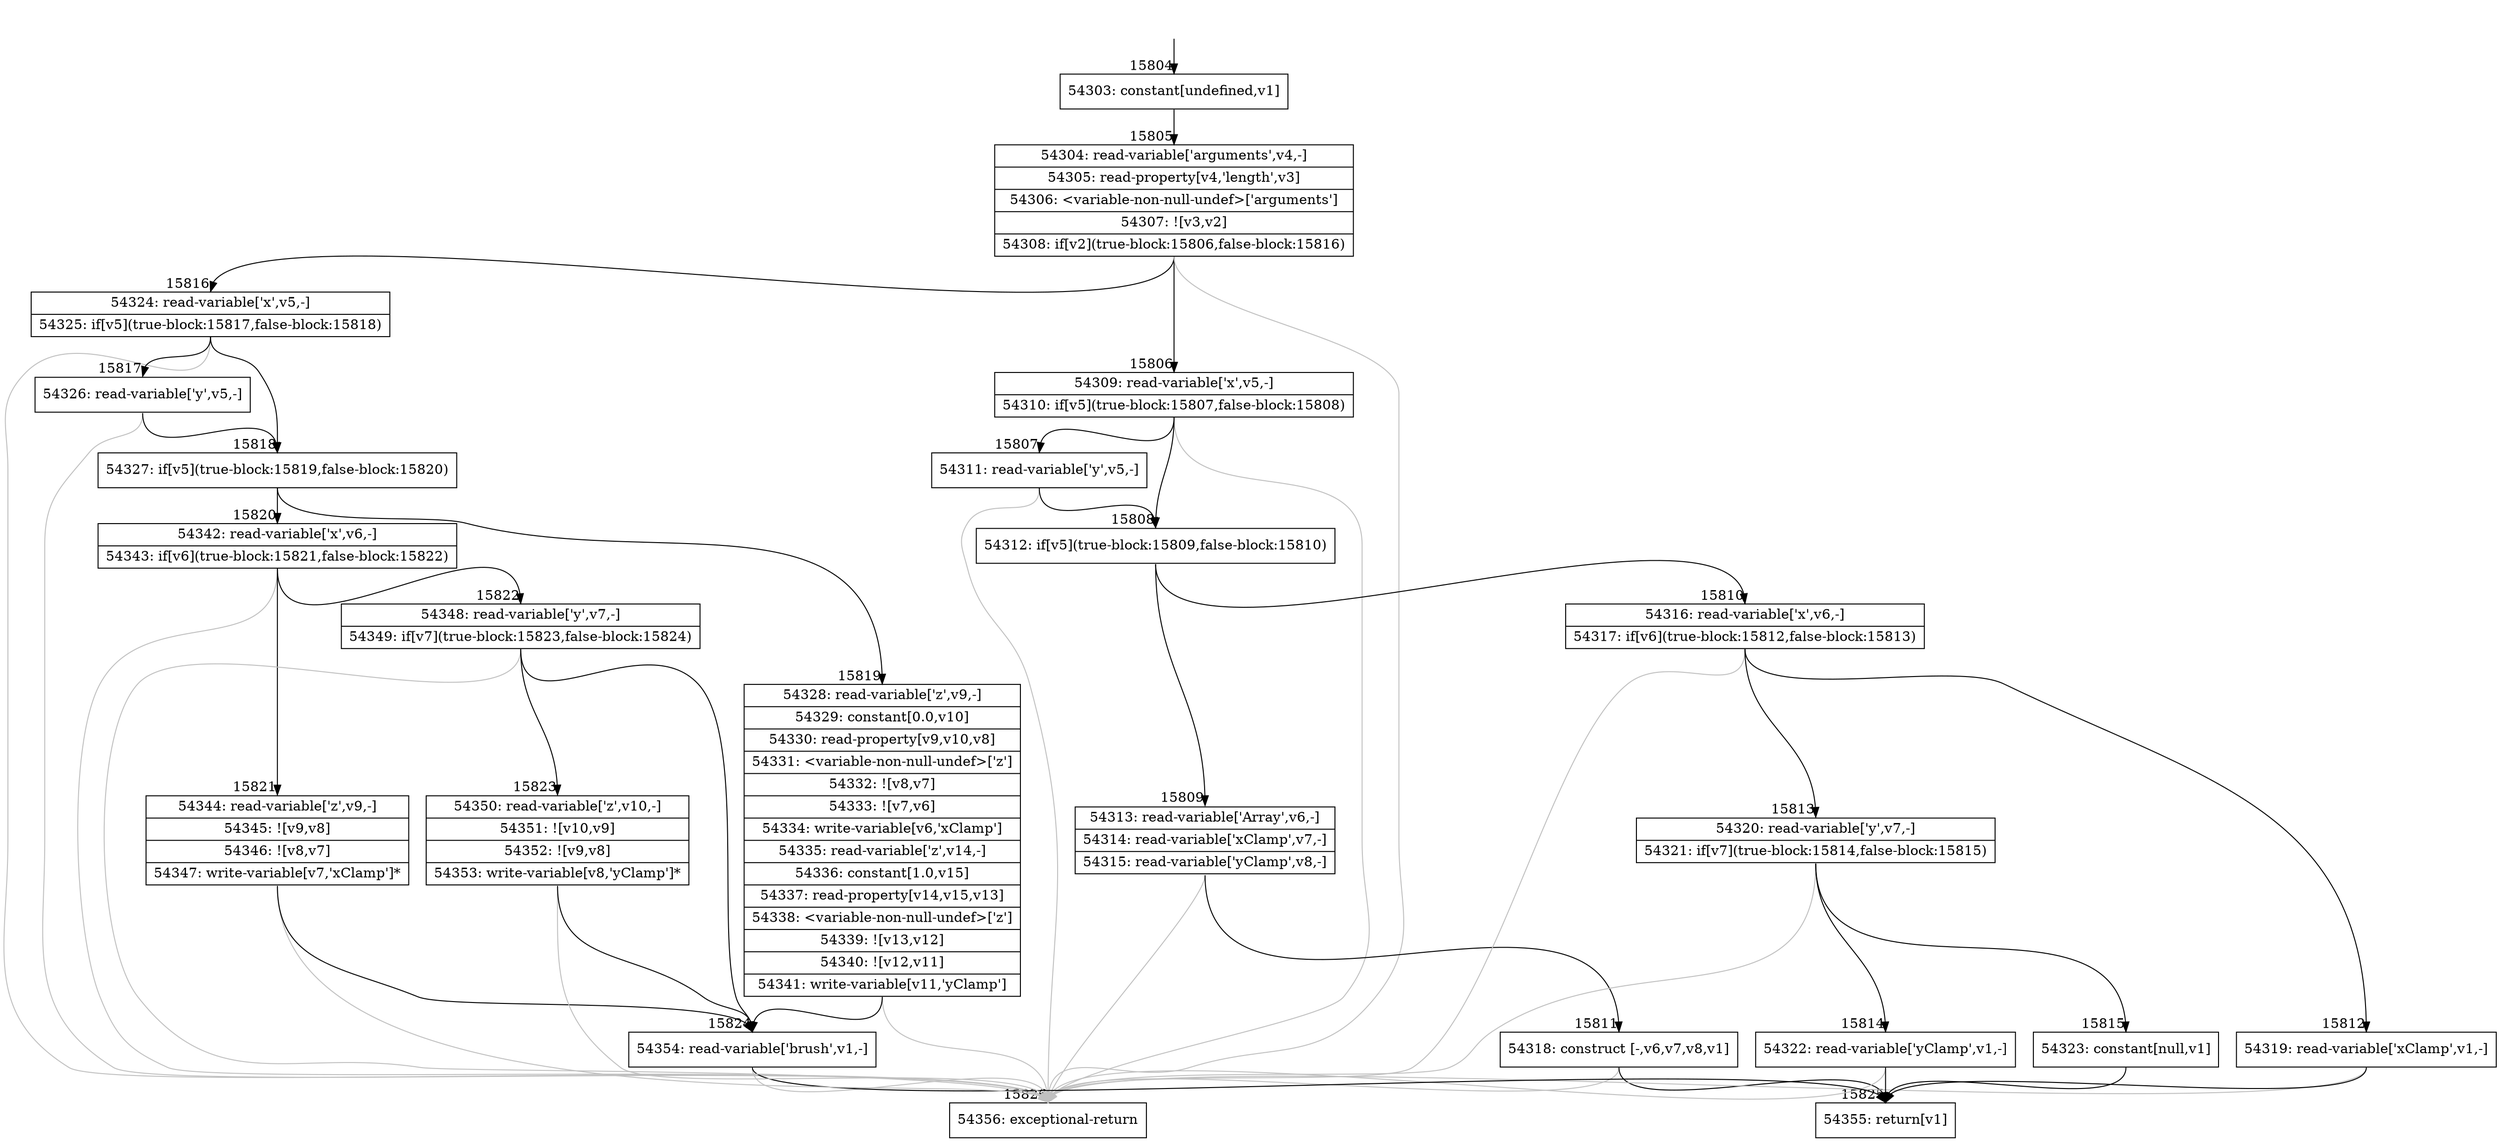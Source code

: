 digraph {
rankdir="TD"
BB_entry1455[shape=none,label=""];
BB_entry1455 -> BB15804 [tailport=s, headport=n, headlabel="    15804"]
BB15804 [shape=record label="{54303: constant[undefined,v1]}" ] 
BB15804 -> BB15805 [tailport=s, headport=n, headlabel="      15805"]
BB15805 [shape=record label="{54304: read-variable['arguments',v4,-]|54305: read-property[v4,'length',v3]|54306: \<variable-non-null-undef\>['arguments']|54307: ![v3,v2]|54308: if[v2](true-block:15806,false-block:15816)}" ] 
BB15805 -> BB15806 [tailport=s, headport=n, headlabel="      15806"]
BB15805 -> BB15816 [tailport=s, headport=n, headlabel="      15816"]
BB15805 -> BB15826 [tailport=s, headport=n, color=gray, headlabel="      15826"]
BB15806 [shape=record label="{54309: read-variable['x',v5,-]|54310: if[v5](true-block:15807,false-block:15808)}" ] 
BB15806 -> BB15808 [tailport=s, headport=n, headlabel="      15808"]
BB15806 -> BB15807 [tailport=s, headport=n, headlabel="      15807"]
BB15806 -> BB15826 [tailport=s, headport=n, color=gray]
BB15807 [shape=record label="{54311: read-variable['y',v5,-]}" ] 
BB15807 -> BB15808 [tailport=s, headport=n]
BB15807 -> BB15826 [tailport=s, headport=n, color=gray]
BB15808 [shape=record label="{54312: if[v5](true-block:15809,false-block:15810)}" ] 
BB15808 -> BB15809 [tailport=s, headport=n, headlabel="      15809"]
BB15808 -> BB15810 [tailport=s, headport=n, headlabel="      15810"]
BB15809 [shape=record label="{54313: read-variable['Array',v6,-]|54314: read-variable['xClamp',v7,-]|54315: read-variable['yClamp',v8,-]}" ] 
BB15809 -> BB15811 [tailport=s, headport=n, headlabel="      15811"]
BB15809 -> BB15826 [tailport=s, headport=n, color=gray]
BB15810 [shape=record label="{54316: read-variable['x',v6,-]|54317: if[v6](true-block:15812,false-block:15813)}" ] 
BB15810 -> BB15812 [tailport=s, headport=n, headlabel="      15812"]
BB15810 -> BB15813 [tailport=s, headport=n, headlabel="      15813"]
BB15810 -> BB15826 [tailport=s, headport=n, color=gray]
BB15811 [shape=record label="{54318: construct [-,v6,v7,v8,v1]}" ] 
BB15811 -> BB15825 [tailport=s, headport=n, headlabel="      15825"]
BB15811 -> BB15826 [tailport=s, headport=n, color=gray]
BB15812 [shape=record label="{54319: read-variable['xClamp',v1,-]}" ] 
BB15812 -> BB15825 [tailport=s, headport=n]
BB15812 -> BB15826 [tailport=s, headport=n, color=gray]
BB15813 [shape=record label="{54320: read-variable['y',v7,-]|54321: if[v7](true-block:15814,false-block:15815)}" ] 
BB15813 -> BB15814 [tailport=s, headport=n, headlabel="      15814"]
BB15813 -> BB15815 [tailport=s, headport=n, headlabel="      15815"]
BB15813 -> BB15826 [tailport=s, headport=n, color=gray]
BB15814 [shape=record label="{54322: read-variable['yClamp',v1,-]}" ] 
BB15814 -> BB15825 [tailport=s, headport=n]
BB15814 -> BB15826 [tailport=s, headport=n, color=gray]
BB15815 [shape=record label="{54323: constant[null,v1]}" ] 
BB15815 -> BB15825 [tailport=s, headport=n]
BB15816 [shape=record label="{54324: read-variable['x',v5,-]|54325: if[v5](true-block:15817,false-block:15818)}" ] 
BB15816 -> BB15818 [tailport=s, headport=n, headlabel="      15818"]
BB15816 -> BB15817 [tailport=s, headport=n, headlabel="      15817"]
BB15816 -> BB15826 [tailport=s, headport=n, color=gray]
BB15817 [shape=record label="{54326: read-variable['y',v5,-]}" ] 
BB15817 -> BB15818 [tailport=s, headport=n]
BB15817 -> BB15826 [tailport=s, headport=n, color=gray]
BB15818 [shape=record label="{54327: if[v5](true-block:15819,false-block:15820)}" ] 
BB15818 -> BB15819 [tailport=s, headport=n, headlabel="      15819"]
BB15818 -> BB15820 [tailport=s, headport=n, headlabel="      15820"]
BB15819 [shape=record label="{54328: read-variable['z',v9,-]|54329: constant[0.0,v10]|54330: read-property[v9,v10,v8]|54331: \<variable-non-null-undef\>['z']|54332: ![v8,v7]|54333: ![v7,v6]|54334: write-variable[v6,'xClamp']|54335: read-variable['z',v14,-]|54336: constant[1.0,v15]|54337: read-property[v14,v15,v13]|54338: \<variable-non-null-undef\>['z']|54339: ![v13,v12]|54340: ![v12,v11]|54341: write-variable[v11,'yClamp']}" ] 
BB15819 -> BB15824 [tailport=s, headport=n, headlabel="      15824"]
BB15819 -> BB15826 [tailport=s, headport=n, color=gray]
BB15820 [shape=record label="{54342: read-variable['x',v6,-]|54343: if[v6](true-block:15821,false-block:15822)}" ] 
BB15820 -> BB15821 [tailport=s, headport=n, headlabel="      15821"]
BB15820 -> BB15822 [tailport=s, headport=n, headlabel="      15822"]
BB15820 -> BB15826 [tailport=s, headport=n, color=gray]
BB15821 [shape=record label="{54344: read-variable['z',v9,-]|54345: ![v9,v8]|54346: ![v8,v7]|54347: write-variable[v7,'xClamp']*}" ] 
BB15821 -> BB15824 [tailport=s, headport=n]
BB15821 -> BB15826 [tailport=s, headport=n, color=gray]
BB15822 [shape=record label="{54348: read-variable['y',v7,-]|54349: if[v7](true-block:15823,false-block:15824)}" ] 
BB15822 -> BB15823 [tailport=s, headport=n, headlabel="      15823"]
BB15822 -> BB15824 [tailport=s, headport=n]
BB15822 -> BB15826 [tailport=s, headport=n, color=gray]
BB15823 [shape=record label="{54350: read-variable['z',v10,-]|54351: ![v10,v9]|54352: ![v9,v8]|54353: write-variable[v8,'yClamp']*}" ] 
BB15823 -> BB15824 [tailport=s, headport=n]
BB15823 -> BB15826 [tailport=s, headport=n, color=gray]
BB15824 [shape=record label="{54354: read-variable['brush',v1,-]}" ] 
BB15824 -> BB15825 [tailport=s, headport=n]
BB15824 -> BB15826 [tailport=s, headport=n, color=gray]
BB15825 [shape=record label="{54355: return[v1]}" ] 
BB15826 [shape=record label="{54356: exceptional-return}" ] 
//#$~ 9262
}
